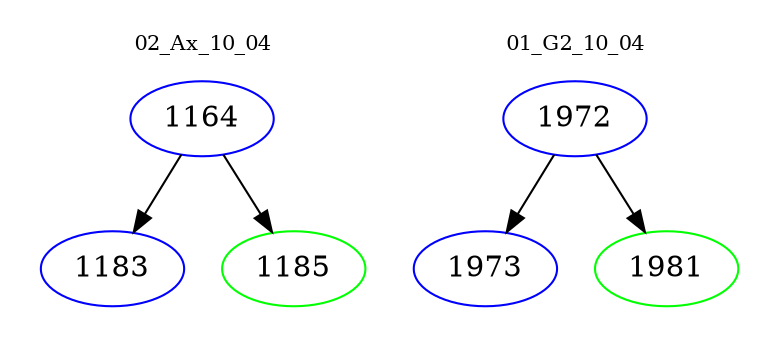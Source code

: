 digraph{
subgraph cluster_0 {
color = white
label = "02_Ax_10_04";
fontsize=10;
T0_1164 [label="1164", color="blue"]
T0_1164 -> T0_1183 [color="black"]
T0_1183 [label="1183", color="blue"]
T0_1164 -> T0_1185 [color="black"]
T0_1185 [label="1185", color="green"]
}
subgraph cluster_1 {
color = white
label = "01_G2_10_04";
fontsize=10;
T1_1972 [label="1972", color="blue"]
T1_1972 -> T1_1973 [color="black"]
T1_1973 [label="1973", color="blue"]
T1_1972 -> T1_1981 [color="black"]
T1_1981 [label="1981", color="green"]
}
}
